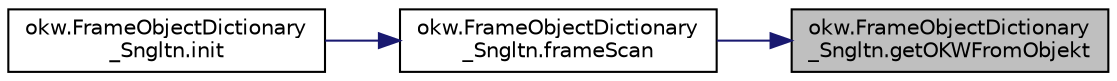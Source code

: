 digraph "okw.FrameObjectDictionary_Sngltn.getOKWFromObjekt"
{
 // INTERACTIVE_SVG=YES
 // LATEX_PDF_SIZE
  edge [fontname="Helvetica",fontsize="10",labelfontname="Helvetica",labelfontsize="10"];
  node [fontname="Helvetica",fontsize="10",shape=record];
  rankdir="RL";
  Node108 [label="okw.FrameObjectDictionary\l_Sngltn.getOKWFromObjekt",height=0.2,width=0.4,color="black", fillcolor="grey75", style="filled", fontcolor="black",tooltip="Holt die Referenz auf die Annotation des gegebenen Objektes."];
  Node108 -> Node109 [dir="back",color="midnightblue",fontsize="10",style="solid",fontname="Helvetica"];
  Node109 [label="okw.FrameObjectDictionary\l_Sngltn.frameScan",height=0.2,width=0.4,color="black", fillcolor="white", style="filled",URL="$classokw_1_1_frame_object_dictionary___sngltn.html#a1710d54e13c9ce591277209c898eec98",tooltip="Liefert die Instanz der Klasse."];
  Node109 -> Node110 [dir="back",color="midnightblue",fontsize="10",style="solid",fontname="Helvetica"];
  Node110 [label="okw.FrameObjectDictionary\l_Sngltn.init",height=0.2,width=0.4,color="black", fillcolor="white", style="filled",URL="$classokw_1_1_frame_object_dictionary___sngltn.html#a905bac544e5962ae15dfe1c1c50f2467",tooltip="Methode initialisiert diese Klasse."];
}
